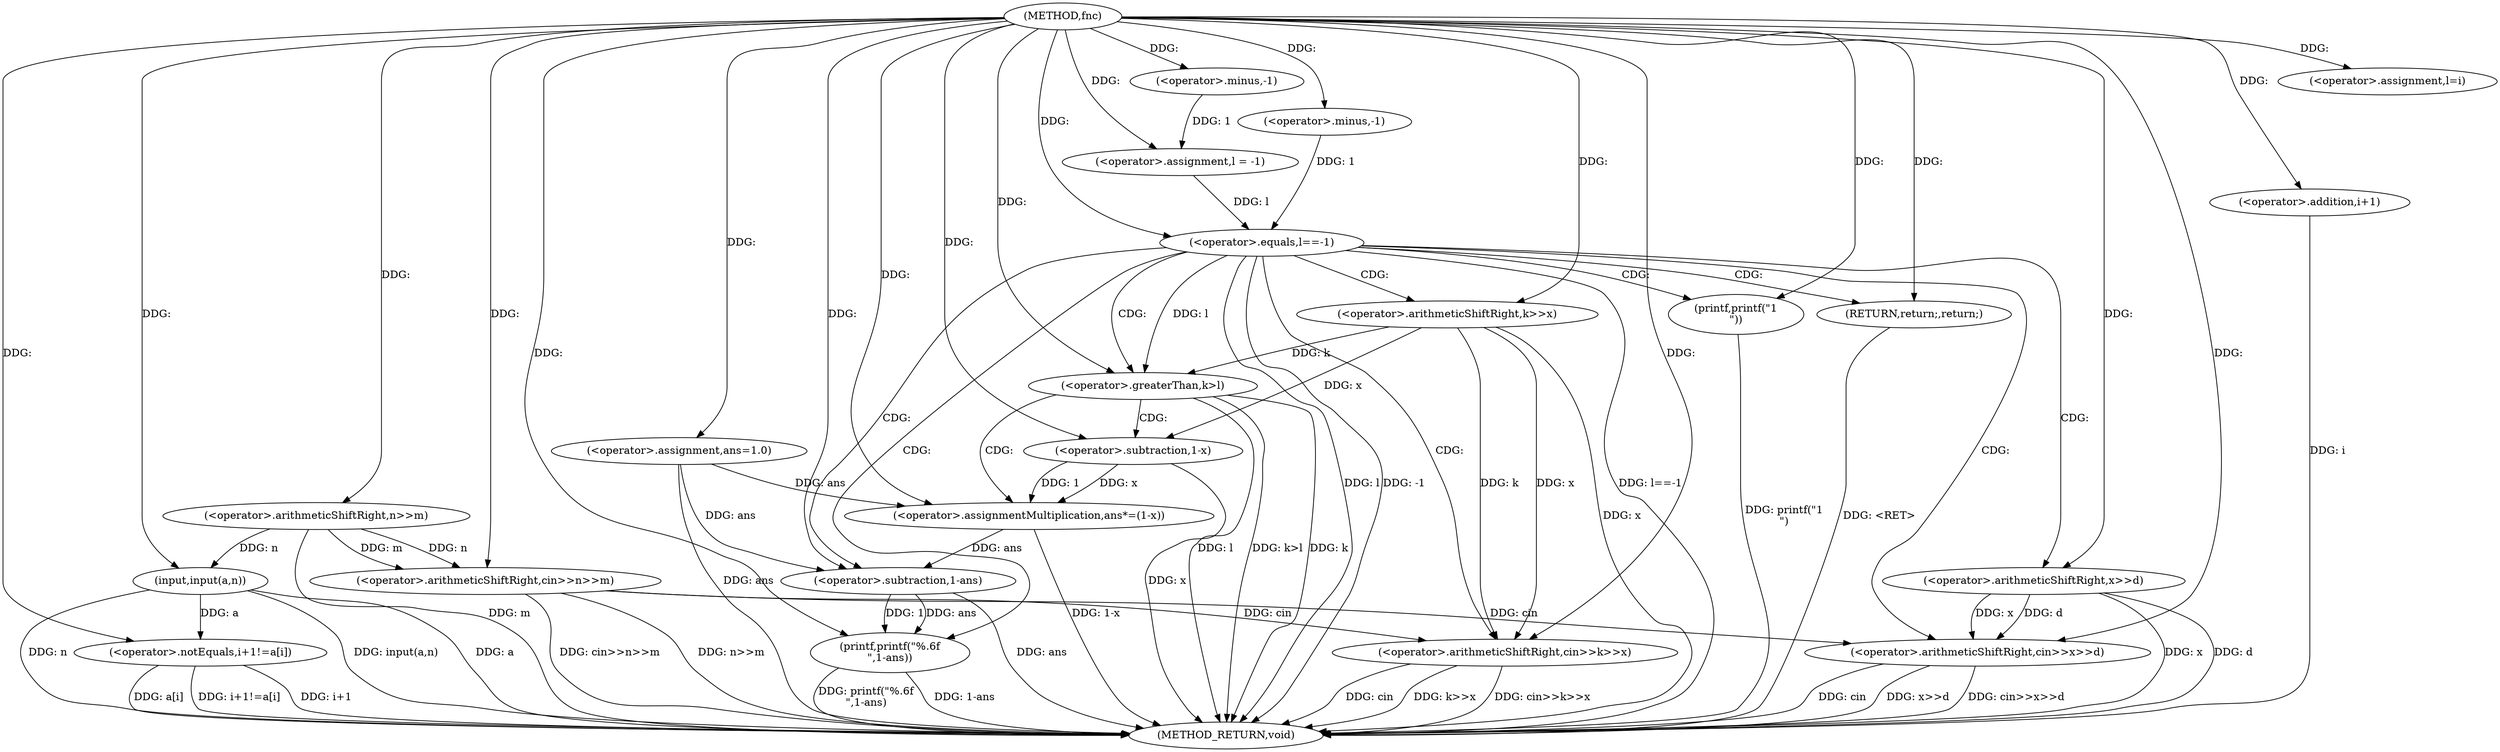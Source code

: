 digraph "fnc" {  
"1000101" [label = "(METHOD,fnc)" ]
"1000176" [label = "(METHOD_RETURN,void)" ]
"1000105" [label = "(<operator>.arithmeticShiftRight,cin>>n>>m)" ]
"1000111" [label = "(input,input(a,n))" ]
"1000115" [label = "(<operator>.assignment,l = -1)" ]
"1000134" [label = "(<operator>.assignment,ans=1.0)" ]
"1000171" [label = "(printf,printf(\"%.6f\n\",1-ans))" ]
"1000138" [label = "(<operator>.equals,l==-1)" ]
"1000157" [label = "(<operator>.arithmeticShiftRight,cin>>k>>x)" ]
"1000107" [label = "(<operator>.arithmeticShiftRight,n>>m)" ]
"1000117" [label = "(<operator>.minus,-1)" ]
"1000121" [label = "(<operator>.notEquals,i+1!=a[i])" ]
"1000151" [label = "(printf,printf(\"1\n\"))" ]
"1000153" [label = "(RETURN,return;,return;)" ]
"1000163" [label = "(<operator>.greaterThan,k>l)" ]
"1000166" [label = "(<operator>.assignmentMultiplication,ans*=(1-x))" ]
"1000173" [label = "(<operator>.subtraction,1-ans)" ]
"1000129" [label = "(<operator>.assignment,l=i)" ]
"1000140" [label = "(<operator>.minus,-1)" ]
"1000146" [label = "(<operator>.arithmeticShiftRight,cin>>x>>d)" ]
"1000159" [label = "(<operator>.arithmeticShiftRight,k>>x)" ]
"1000122" [label = "(<operator>.addition,i+1)" ]
"1000168" [label = "(<operator>.subtraction,1-x)" ]
"1000148" [label = "(<operator>.arithmeticShiftRight,x>>d)" ]
  "1000153" -> "1000176"  [ label = "DDG: <RET>"] 
  "1000107" -> "1000176"  [ label = "DDG: m"] 
  "1000105" -> "1000176"  [ label = "DDG: n>>m"] 
  "1000105" -> "1000176"  [ label = "DDG: cin>>n>>m"] 
  "1000111" -> "1000176"  [ label = "DDG: a"] 
  "1000111" -> "1000176"  [ label = "DDG: n"] 
  "1000111" -> "1000176"  [ label = "DDG: input(a,n)"] 
  "1000122" -> "1000176"  [ label = "DDG: i"] 
  "1000121" -> "1000176"  [ label = "DDG: i+1"] 
  "1000121" -> "1000176"  [ label = "DDG: a[i]"] 
  "1000121" -> "1000176"  [ label = "DDG: i+1!=a[i]"] 
  "1000134" -> "1000176"  [ label = "DDG: ans"] 
  "1000138" -> "1000176"  [ label = "DDG: l"] 
  "1000138" -> "1000176"  [ label = "DDG: -1"] 
  "1000138" -> "1000176"  [ label = "DDG: l==-1"] 
  "1000157" -> "1000176"  [ label = "DDG: cin"] 
  "1000159" -> "1000176"  [ label = "DDG: x"] 
  "1000157" -> "1000176"  [ label = "DDG: k>>x"] 
  "1000157" -> "1000176"  [ label = "DDG: cin>>k>>x"] 
  "1000163" -> "1000176"  [ label = "DDG: k"] 
  "1000163" -> "1000176"  [ label = "DDG: l"] 
  "1000163" -> "1000176"  [ label = "DDG: k>l"] 
  "1000168" -> "1000176"  [ label = "DDG: x"] 
  "1000166" -> "1000176"  [ label = "DDG: 1-x"] 
  "1000173" -> "1000176"  [ label = "DDG: ans"] 
  "1000171" -> "1000176"  [ label = "DDG: 1-ans"] 
  "1000171" -> "1000176"  [ label = "DDG: printf(\"%.6f\n\",1-ans)"] 
  "1000146" -> "1000176"  [ label = "DDG: cin"] 
  "1000148" -> "1000176"  [ label = "DDG: x"] 
  "1000148" -> "1000176"  [ label = "DDG: d"] 
  "1000146" -> "1000176"  [ label = "DDG: x>>d"] 
  "1000146" -> "1000176"  [ label = "DDG: cin>>x>>d"] 
  "1000151" -> "1000176"  [ label = "DDG: printf(\"1\n\")"] 
  "1000117" -> "1000115"  [ label = "DDG: 1"] 
  "1000101" -> "1000134"  [ label = "DDG: "] 
  "1000101" -> "1000105"  [ label = "DDG: "] 
  "1000107" -> "1000105"  [ label = "DDG: m"] 
  "1000107" -> "1000105"  [ label = "DDG: n"] 
  "1000101" -> "1000111"  [ label = "DDG: "] 
  "1000107" -> "1000111"  [ label = "DDG: n"] 
  "1000101" -> "1000115"  [ label = "DDG: "] 
  "1000101" -> "1000171"  [ label = "DDG: "] 
  "1000173" -> "1000171"  [ label = "DDG: 1"] 
  "1000173" -> "1000171"  [ label = "DDG: ans"] 
  "1000101" -> "1000107"  [ label = "DDG: "] 
  "1000101" -> "1000117"  [ label = "DDG: "] 
  "1000115" -> "1000138"  [ label = "DDG: l"] 
  "1000101" -> "1000138"  [ label = "DDG: "] 
  "1000140" -> "1000138"  [ label = "DDG: 1"] 
  "1000101" -> "1000153"  [ label = "DDG: "] 
  "1000105" -> "1000157"  [ label = "DDG: cin"] 
  "1000101" -> "1000157"  [ label = "DDG: "] 
  "1000159" -> "1000157"  [ label = "DDG: x"] 
  "1000159" -> "1000157"  [ label = "DDG: k"] 
  "1000168" -> "1000166"  [ label = "DDG: x"] 
  "1000168" -> "1000166"  [ label = "DDG: 1"] 
  "1000101" -> "1000173"  [ label = "DDG: "] 
  "1000134" -> "1000173"  [ label = "DDG: ans"] 
  "1000166" -> "1000173"  [ label = "DDG: ans"] 
  "1000101" -> "1000121"  [ label = "DDG: "] 
  "1000111" -> "1000121"  [ label = "DDG: a"] 
  "1000101" -> "1000129"  [ label = "DDG: "] 
  "1000101" -> "1000140"  [ label = "DDG: "] 
  "1000101" -> "1000151"  [ label = "DDG: "] 
  "1000101" -> "1000159"  [ label = "DDG: "] 
  "1000159" -> "1000163"  [ label = "DDG: k"] 
  "1000101" -> "1000163"  [ label = "DDG: "] 
  "1000138" -> "1000163"  [ label = "DDG: l"] 
  "1000134" -> "1000166"  [ label = "DDG: ans"] 
  "1000101" -> "1000166"  [ label = "DDG: "] 
  "1000101" -> "1000122"  [ label = "DDG: "] 
  "1000105" -> "1000146"  [ label = "DDG: cin"] 
  "1000101" -> "1000146"  [ label = "DDG: "] 
  "1000148" -> "1000146"  [ label = "DDG: d"] 
  "1000148" -> "1000146"  [ label = "DDG: x"] 
  "1000101" -> "1000168"  [ label = "DDG: "] 
  "1000159" -> "1000168"  [ label = "DDG: x"] 
  "1000101" -> "1000148"  [ label = "DDG: "] 
  "1000138" -> "1000163"  [ label = "CDG: "] 
  "1000138" -> "1000153"  [ label = "CDG: "] 
  "1000138" -> "1000159"  [ label = "CDG: "] 
  "1000138" -> "1000173"  [ label = "CDG: "] 
  "1000138" -> "1000151"  [ label = "CDG: "] 
  "1000138" -> "1000171"  [ label = "CDG: "] 
  "1000138" -> "1000148"  [ label = "CDG: "] 
  "1000138" -> "1000146"  [ label = "CDG: "] 
  "1000138" -> "1000157"  [ label = "CDG: "] 
  "1000163" -> "1000168"  [ label = "CDG: "] 
  "1000163" -> "1000166"  [ label = "CDG: "] 
}
